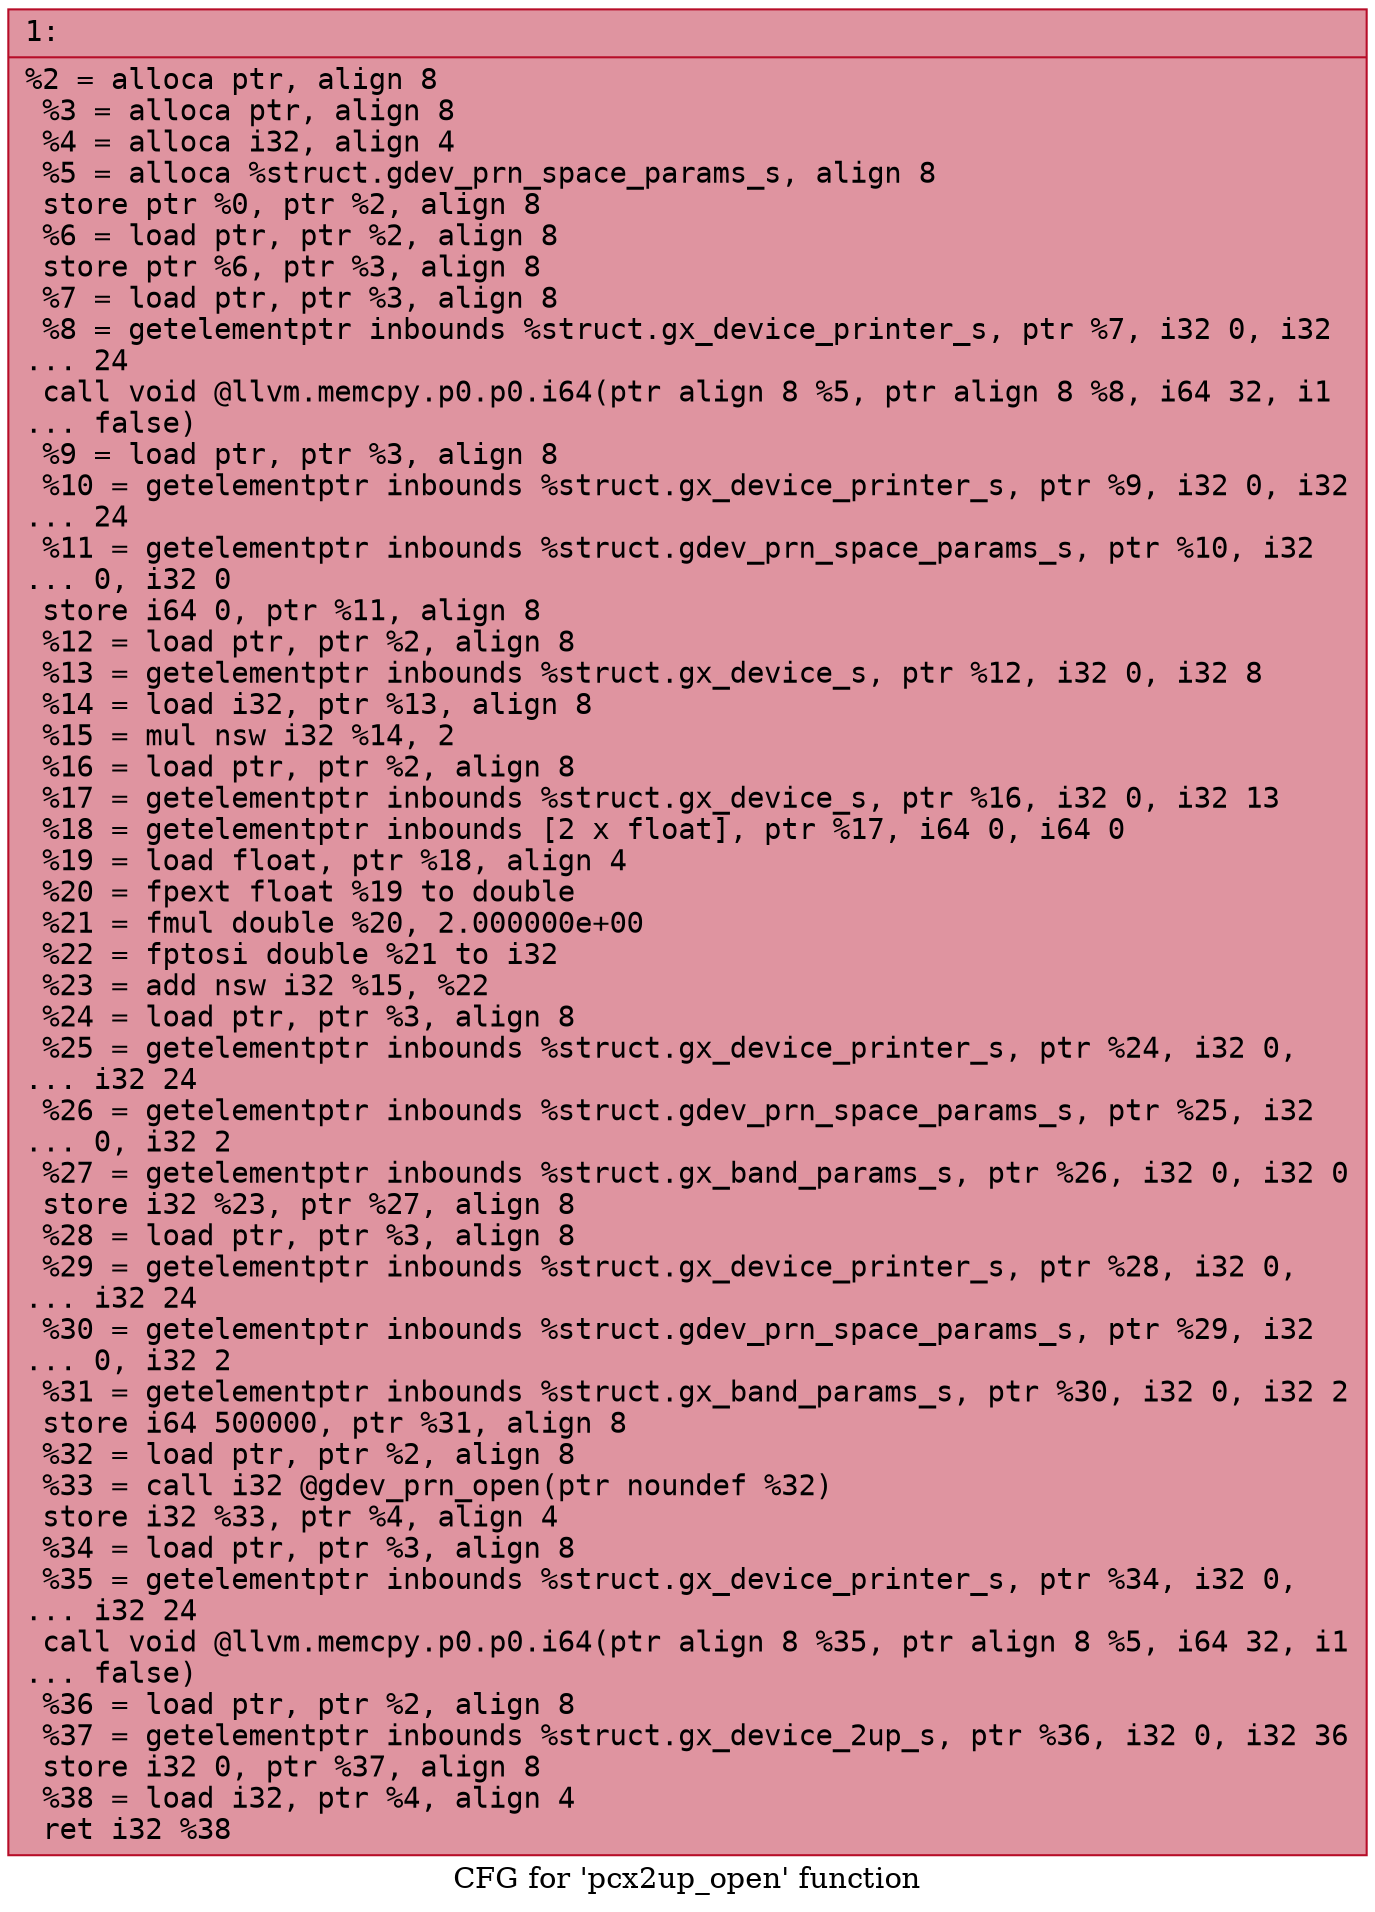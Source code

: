 digraph "CFG for 'pcx2up_open' function" {
	label="CFG for 'pcx2up_open' function";

	Node0x600000bc6490 [shape=record,color="#b70d28ff", style=filled, fillcolor="#b70d2870" fontname="Courier",label="{1:\l|  %2 = alloca ptr, align 8\l  %3 = alloca ptr, align 8\l  %4 = alloca i32, align 4\l  %5 = alloca %struct.gdev_prn_space_params_s, align 8\l  store ptr %0, ptr %2, align 8\l  %6 = load ptr, ptr %2, align 8\l  store ptr %6, ptr %3, align 8\l  %7 = load ptr, ptr %3, align 8\l  %8 = getelementptr inbounds %struct.gx_device_printer_s, ptr %7, i32 0, i32\l... 24\l  call void @llvm.memcpy.p0.p0.i64(ptr align 8 %5, ptr align 8 %8, i64 32, i1\l... false)\l  %9 = load ptr, ptr %3, align 8\l  %10 = getelementptr inbounds %struct.gx_device_printer_s, ptr %9, i32 0, i32\l... 24\l  %11 = getelementptr inbounds %struct.gdev_prn_space_params_s, ptr %10, i32\l... 0, i32 0\l  store i64 0, ptr %11, align 8\l  %12 = load ptr, ptr %2, align 8\l  %13 = getelementptr inbounds %struct.gx_device_s, ptr %12, i32 0, i32 8\l  %14 = load i32, ptr %13, align 8\l  %15 = mul nsw i32 %14, 2\l  %16 = load ptr, ptr %2, align 8\l  %17 = getelementptr inbounds %struct.gx_device_s, ptr %16, i32 0, i32 13\l  %18 = getelementptr inbounds [2 x float], ptr %17, i64 0, i64 0\l  %19 = load float, ptr %18, align 4\l  %20 = fpext float %19 to double\l  %21 = fmul double %20, 2.000000e+00\l  %22 = fptosi double %21 to i32\l  %23 = add nsw i32 %15, %22\l  %24 = load ptr, ptr %3, align 8\l  %25 = getelementptr inbounds %struct.gx_device_printer_s, ptr %24, i32 0,\l... i32 24\l  %26 = getelementptr inbounds %struct.gdev_prn_space_params_s, ptr %25, i32\l... 0, i32 2\l  %27 = getelementptr inbounds %struct.gx_band_params_s, ptr %26, i32 0, i32 0\l  store i32 %23, ptr %27, align 8\l  %28 = load ptr, ptr %3, align 8\l  %29 = getelementptr inbounds %struct.gx_device_printer_s, ptr %28, i32 0,\l... i32 24\l  %30 = getelementptr inbounds %struct.gdev_prn_space_params_s, ptr %29, i32\l... 0, i32 2\l  %31 = getelementptr inbounds %struct.gx_band_params_s, ptr %30, i32 0, i32 2\l  store i64 500000, ptr %31, align 8\l  %32 = load ptr, ptr %2, align 8\l  %33 = call i32 @gdev_prn_open(ptr noundef %32)\l  store i32 %33, ptr %4, align 4\l  %34 = load ptr, ptr %3, align 8\l  %35 = getelementptr inbounds %struct.gx_device_printer_s, ptr %34, i32 0,\l... i32 24\l  call void @llvm.memcpy.p0.p0.i64(ptr align 8 %35, ptr align 8 %5, i64 32, i1\l... false)\l  %36 = load ptr, ptr %2, align 8\l  %37 = getelementptr inbounds %struct.gx_device_2up_s, ptr %36, i32 0, i32 36\l  store i32 0, ptr %37, align 8\l  %38 = load i32, ptr %4, align 4\l  ret i32 %38\l}"];
}
